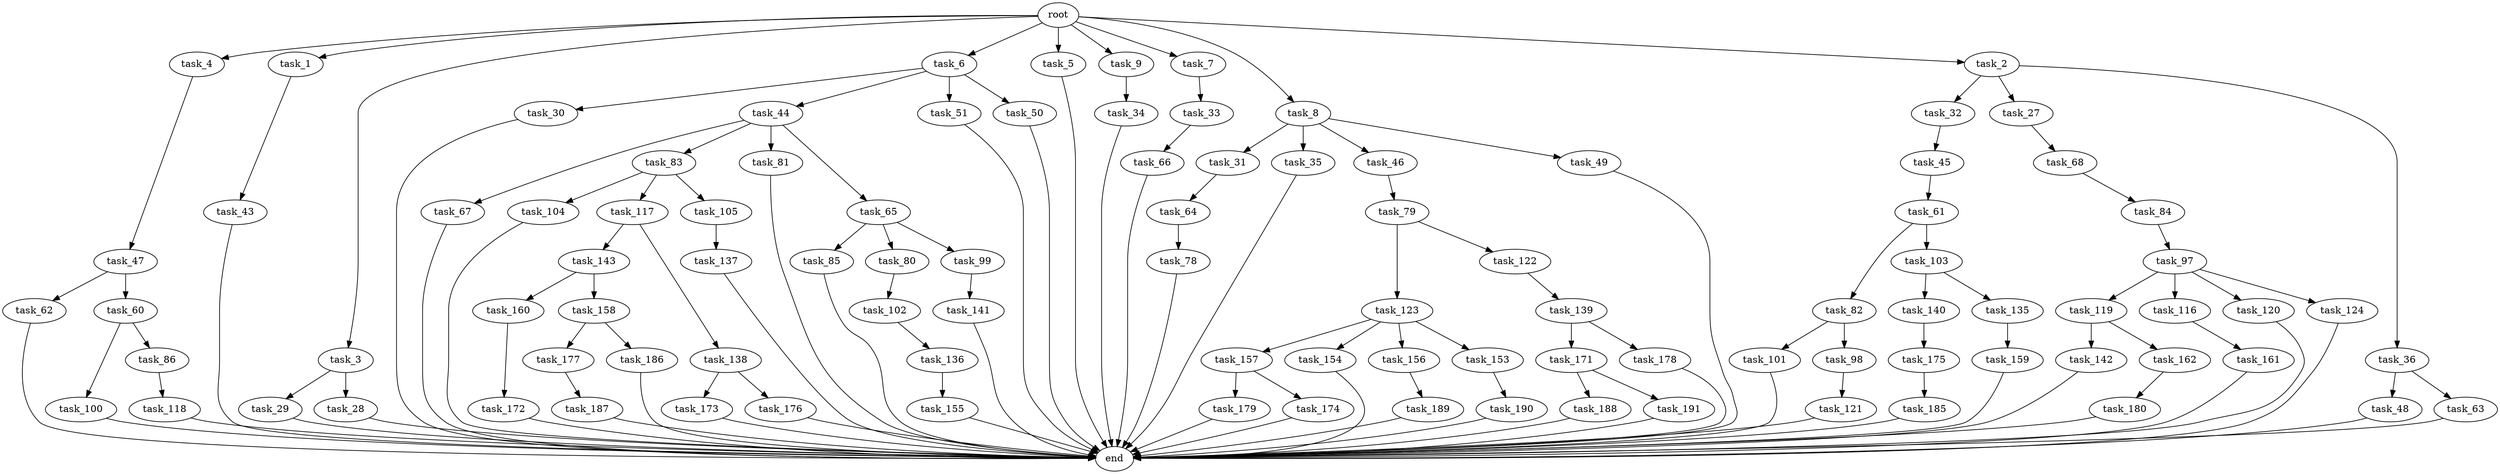 digraph G {
  task_100 [size="77309411328.000000"];
  task_31 [size="858993459200.000000"];
  task_33 [size="858993459200.000000"];
  task_47 [size="695784701952.000000"];
  task_62 [size="214748364800.000000"];
  task_157 [size="137438953472.000000"];
  task_101 [size="137438953472.000000"];
  task_102 [size="309237645312.000000"];
  task_4 [size="1024.000000"];
  task_32 [size="309237645312.000000"];
  task_159 [size="77309411328.000000"];
  task_123 [size="137438953472.000000"];
  task_30 [size="695784701952.000000"];
  task_143 [size="858993459200.000000"];
  task_27 [size="309237645312.000000"];
  task_104 [size="214748364800.000000"];
  task_138 [size="858993459200.000000"];
  task_154 [size="137438953472.000000"];
  task_122 [size="137438953472.000000"];
  task_1 [size="1024.000000"];
  task_66 [size="214748364800.000000"];
  task_61 [size="858993459200.000000"];
  task_173 [size="137438953472.000000"];
  task_3 [size="1024.000000"];
  task_6 [size="1024.000000"];
  task_161 [size="77309411328.000000"];
  task_119 [size="549755813888.000000"];
  task_85 [size="858993459200.000000"];
  task_160 [size="695784701952.000000"];
  task_48 [size="309237645312.000000"];
  task_116 [size="549755813888.000000"];
  task_5 [size="1024.000000"];
  task_141 [size="858993459200.000000"];
  task_44 [size="695784701952.000000"];
  task_188 [size="549755813888.000000"];
  task_51 [size="695784701952.000000"];
  task_43 [size="309237645312.000000"];
  task_98 [size="137438953472.000000"];
  task_34 [size="420906795008.000000"];
  task_9 [size="1024.000000"];
  task_68 [size="549755813888.000000"];
  task_67 [size="137438953472.000000"];
  task_29 [size="214748364800.000000"];
  task_78 [size="137438953472.000000"];
  task_176 [size="137438953472.000000"];
  task_179 [size="214748364800.000000"];
  task_82 [size="77309411328.000000"];
  task_177 [size="214748364800.000000"];
  task_64 [size="309237645312.000000"];
  task_35 [size="858993459200.000000"];
  task_140 [size="549755813888.000000"];
  task_191 [size="549755813888.000000"];
  task_180 [size="214748364800.000000"];
  task_80 [size="858993459200.000000"];
  task_79 [size="137438953472.000000"];
  task_120 [size="549755813888.000000"];
  task_155 [size="695784701952.000000"];
  task_171 [size="137438953472.000000"];
  task_46 [size="858993459200.000000"];
  task_186 [size="214748364800.000000"];
  task_121 [size="549755813888.000000"];
  task_135 [size="549755813888.000000"];
  task_84 [size="34359738368.000000"];
  task_175 [size="858993459200.000000"];
  task_117 [size="214748364800.000000"];
  task_137 [size="34359738368.000000"];
  task_172 [size="695784701952.000000"];
  task_189 [size="137438953472.000000"];
  task_97 [size="77309411328.000000"];
  task_158 [size="695784701952.000000"];
  task_187 [size="420906795008.000000"];
  task_139 [size="214748364800.000000"];
  task_60 [size="214748364800.000000"];
  task_83 [size="137438953472.000000"];
  task_7 [size="1024.000000"];
  task_124 [size="549755813888.000000"];
  task_50 [size="695784701952.000000"];
  task_99 [size="858993459200.000000"];
  task_45 [size="137438953472.000000"];
  task_118 [size="77309411328.000000"];
  task_142 [size="34359738368.000000"];
  task_28 [size="214748364800.000000"];
  root [size="0.000000"];
  task_49 [size="858993459200.000000"];
  task_136 [size="858993459200.000000"];
  task_81 [size="137438953472.000000"];
  task_8 [size="1024.000000"];
  task_156 [size="137438953472.000000"];
  task_36 [size="309237645312.000000"];
  task_105 [size="214748364800.000000"];
  task_103 [size="77309411328.000000"];
  end [size="0.000000"];
  task_153 [size="137438953472.000000"];
  task_174 [size="214748364800.000000"];
  task_63 [size="309237645312.000000"];
  task_190 [size="137438953472.000000"];
  task_185 [size="549755813888.000000"];
  task_86 [size="77309411328.000000"];
  task_2 [size="1024.000000"];
  task_178 [size="137438953472.000000"];
  task_162 [size="34359738368.000000"];
  task_65 [size="137438953472.000000"];

  task_100 -> end [size="1.000000"];
  task_31 -> task_64 [size="301989888.000000"];
  task_33 -> task_66 [size="209715200.000000"];
  task_47 -> task_62 [size="209715200.000000"];
  task_47 -> task_60 [size="209715200.000000"];
  task_62 -> end [size="1.000000"];
  task_157 -> task_174 [size="209715200.000000"];
  task_157 -> task_179 [size="209715200.000000"];
  task_101 -> end [size="1.000000"];
  task_102 -> task_136 [size="838860800.000000"];
  task_4 -> task_47 [size="679477248.000000"];
  task_32 -> task_45 [size="134217728.000000"];
  task_159 -> end [size="1.000000"];
  task_123 -> task_154 [size="134217728.000000"];
  task_123 -> task_157 [size="134217728.000000"];
  task_123 -> task_156 [size="134217728.000000"];
  task_123 -> task_153 [size="134217728.000000"];
  task_30 -> end [size="1.000000"];
  task_143 -> task_158 [size="679477248.000000"];
  task_143 -> task_160 [size="679477248.000000"];
  task_27 -> task_68 [size="536870912.000000"];
  task_104 -> end [size="1.000000"];
  task_138 -> task_176 [size="134217728.000000"];
  task_138 -> task_173 [size="134217728.000000"];
  task_154 -> end [size="1.000000"];
  task_122 -> task_139 [size="209715200.000000"];
  task_1 -> task_43 [size="301989888.000000"];
  task_66 -> end [size="1.000000"];
  task_61 -> task_103 [size="75497472.000000"];
  task_61 -> task_82 [size="75497472.000000"];
  task_173 -> end [size="1.000000"];
  task_3 -> task_28 [size="209715200.000000"];
  task_3 -> task_29 [size="209715200.000000"];
  task_6 -> task_30 [size="679477248.000000"];
  task_6 -> task_50 [size="679477248.000000"];
  task_6 -> task_51 [size="679477248.000000"];
  task_6 -> task_44 [size="679477248.000000"];
  task_161 -> end [size="1.000000"];
  task_119 -> task_142 [size="33554432.000000"];
  task_119 -> task_162 [size="33554432.000000"];
  task_85 -> end [size="1.000000"];
  task_160 -> task_172 [size="679477248.000000"];
  task_48 -> end [size="1.000000"];
  task_116 -> task_161 [size="75497472.000000"];
  task_5 -> end [size="1.000000"];
  task_141 -> end [size="1.000000"];
  task_44 -> task_83 [size="134217728.000000"];
  task_44 -> task_81 [size="134217728.000000"];
  task_44 -> task_67 [size="134217728.000000"];
  task_44 -> task_65 [size="134217728.000000"];
  task_188 -> end [size="1.000000"];
  task_51 -> end [size="1.000000"];
  task_43 -> end [size="1.000000"];
  task_98 -> task_121 [size="536870912.000000"];
  task_34 -> end [size="1.000000"];
  task_9 -> task_34 [size="411041792.000000"];
  task_68 -> task_84 [size="33554432.000000"];
  task_67 -> end [size="1.000000"];
  task_29 -> end [size="1.000000"];
  task_78 -> end [size="1.000000"];
  task_176 -> end [size="1.000000"];
  task_179 -> end [size="1.000000"];
  task_82 -> task_98 [size="134217728.000000"];
  task_82 -> task_101 [size="134217728.000000"];
  task_177 -> task_187 [size="411041792.000000"];
  task_64 -> task_78 [size="134217728.000000"];
  task_35 -> end [size="1.000000"];
  task_140 -> task_175 [size="838860800.000000"];
  task_191 -> end [size="1.000000"];
  task_180 -> end [size="1.000000"];
  task_80 -> task_102 [size="301989888.000000"];
  task_79 -> task_122 [size="134217728.000000"];
  task_79 -> task_123 [size="134217728.000000"];
  task_120 -> end [size="1.000000"];
  task_155 -> end [size="1.000000"];
  task_171 -> task_188 [size="536870912.000000"];
  task_171 -> task_191 [size="536870912.000000"];
  task_46 -> task_79 [size="134217728.000000"];
  task_186 -> end [size="1.000000"];
  task_121 -> end [size="1.000000"];
  task_135 -> task_159 [size="75497472.000000"];
  task_84 -> task_97 [size="75497472.000000"];
  task_175 -> task_185 [size="536870912.000000"];
  task_117 -> task_138 [size="838860800.000000"];
  task_117 -> task_143 [size="838860800.000000"];
  task_137 -> end [size="1.000000"];
  task_172 -> end [size="1.000000"];
  task_189 -> end [size="1.000000"];
  task_97 -> task_116 [size="536870912.000000"];
  task_97 -> task_119 [size="536870912.000000"];
  task_97 -> task_124 [size="536870912.000000"];
  task_97 -> task_120 [size="536870912.000000"];
  task_158 -> task_177 [size="209715200.000000"];
  task_158 -> task_186 [size="209715200.000000"];
  task_187 -> end [size="1.000000"];
  task_139 -> task_171 [size="134217728.000000"];
  task_139 -> task_178 [size="134217728.000000"];
  task_60 -> task_100 [size="75497472.000000"];
  task_60 -> task_86 [size="75497472.000000"];
  task_83 -> task_117 [size="209715200.000000"];
  task_83 -> task_105 [size="209715200.000000"];
  task_83 -> task_104 [size="209715200.000000"];
  task_7 -> task_33 [size="838860800.000000"];
  task_124 -> end [size="1.000000"];
  task_50 -> end [size="1.000000"];
  task_99 -> task_141 [size="838860800.000000"];
  task_45 -> task_61 [size="838860800.000000"];
  task_118 -> end [size="1.000000"];
  task_142 -> end [size="1.000000"];
  task_28 -> end [size="1.000000"];
  root -> task_9 [size="1.000000"];
  root -> task_5 [size="1.000000"];
  root -> task_7 [size="1.000000"];
  root -> task_2 [size="1.000000"];
  root -> task_1 [size="1.000000"];
  root -> task_8 [size="1.000000"];
  root -> task_4 [size="1.000000"];
  root -> task_3 [size="1.000000"];
  root -> task_6 [size="1.000000"];
  task_49 -> end [size="1.000000"];
  task_136 -> task_155 [size="679477248.000000"];
  task_81 -> end [size="1.000000"];
  task_8 -> task_31 [size="838860800.000000"];
  task_8 -> task_46 [size="838860800.000000"];
  task_8 -> task_49 [size="838860800.000000"];
  task_8 -> task_35 [size="838860800.000000"];
  task_156 -> task_189 [size="134217728.000000"];
  task_36 -> task_48 [size="301989888.000000"];
  task_36 -> task_63 [size="301989888.000000"];
  task_105 -> task_137 [size="33554432.000000"];
  task_103 -> task_135 [size="536870912.000000"];
  task_103 -> task_140 [size="536870912.000000"];
  task_153 -> task_190 [size="134217728.000000"];
  task_174 -> end [size="1.000000"];
  task_63 -> end [size="1.000000"];
  task_190 -> end [size="1.000000"];
  task_185 -> end [size="1.000000"];
  task_86 -> task_118 [size="75497472.000000"];
  task_2 -> task_27 [size="301989888.000000"];
  task_2 -> task_36 [size="301989888.000000"];
  task_2 -> task_32 [size="301989888.000000"];
  task_178 -> end [size="1.000000"];
  task_162 -> task_180 [size="209715200.000000"];
  task_65 -> task_99 [size="838860800.000000"];
  task_65 -> task_85 [size="838860800.000000"];
  task_65 -> task_80 [size="838860800.000000"];
}
